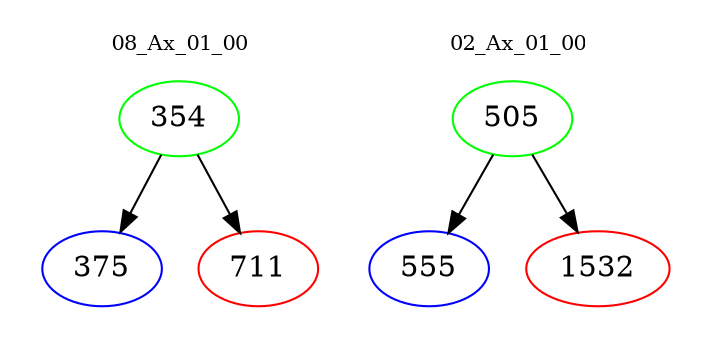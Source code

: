digraph{
subgraph cluster_0 {
color = white
label = "08_Ax_01_00";
fontsize=10;
T0_354 [label="354", color="green"]
T0_354 -> T0_375 [color="black"]
T0_375 [label="375", color="blue"]
T0_354 -> T0_711 [color="black"]
T0_711 [label="711", color="red"]
}
subgraph cluster_1 {
color = white
label = "02_Ax_01_00";
fontsize=10;
T1_505 [label="505", color="green"]
T1_505 -> T1_555 [color="black"]
T1_555 [label="555", color="blue"]
T1_505 -> T1_1532 [color="black"]
T1_1532 [label="1532", color="red"]
}
}
